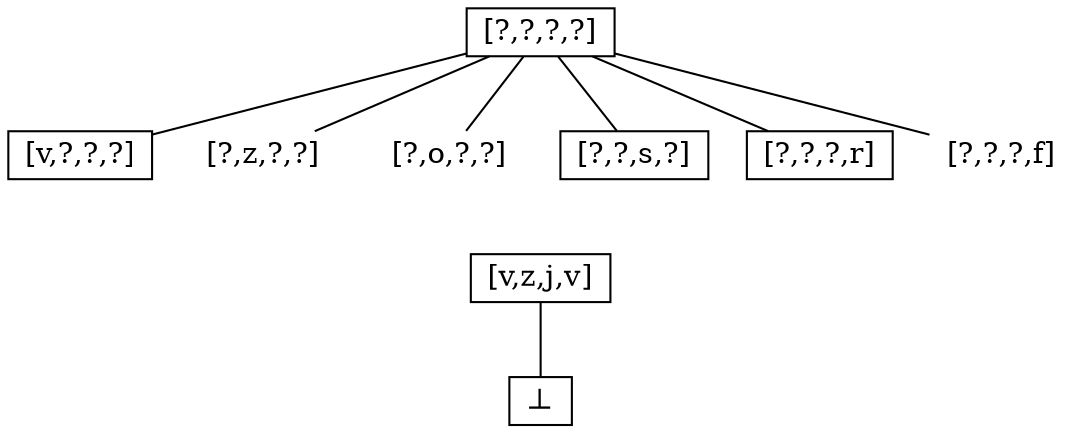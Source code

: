 digraph iter_1 {
    node [shape=rect height=0.1, width=0.2];
    edge [arrowhead = none];

    top  [label = "[?,?,?,?]"];
    bot  [label = "&#8869;"];

    ex_1 [label= "[v,z,j,v]"];
    
    ex_2_1 [label = "[v,?,?,?]"];
    ex_2_2 [label = "[?,z,?,?]",shape=none];
    ex_2_3 [label = "[?,o,?,?]",shape=none];
    ex_2_4 [label = "[?,?,s,?]"];
    ex_2_5 [label = "[?,?,?,r]"];
    ex_2_6 [label = "[?,?,?,f]",shape=none];
    
    top -> ex_2_1;
    top -> ex_2_2;
    top -> ex_2_3;
    top -> ex_2_4;
    top -> ex_2_5;
    top -> ex_2_6;
    
    ex_2_3 -> ex_1[style=invis];
    ex_2_4 -> ex_1[style=invis];
    
    ex_1 -> bot;
}
